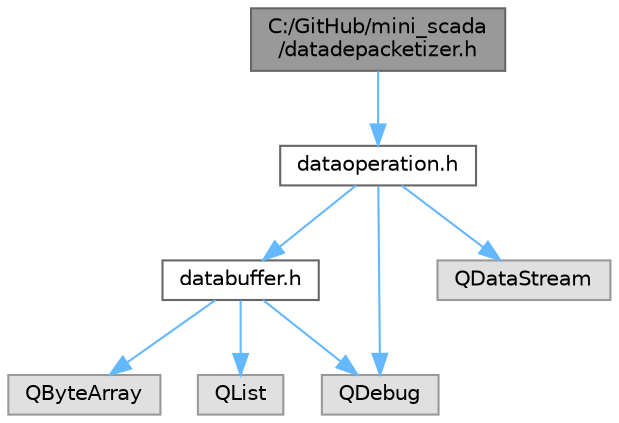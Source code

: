 digraph "C:/GitHub/mini_scada/datadepacketizer.h"
{
 // LATEX_PDF_SIZE
  bgcolor="transparent";
  edge [fontname=Helvetica,fontsize=10,labelfontname=Helvetica,labelfontsize=10];
  node [fontname=Helvetica,fontsize=10,shape=box,height=0.2,width=0.4];
  Node1 [id="Node000001",label="C:/GitHub/mini_scada\l/datadepacketizer.h",height=0.2,width=0.4,color="gray40", fillcolor="grey60", style="filled", fontcolor="black",tooltip=" "];
  Node1 -> Node2 [id="edge8_Node000001_Node000002",color="steelblue1",style="solid",tooltip=" "];
  Node2 [id="Node000002",label="dataoperation.h",height=0.2,width=0.4,color="grey40", fillcolor="white", style="filled",URL="$dataoperation_8h.html",tooltip=" "];
  Node2 -> Node3 [id="edge9_Node000002_Node000003",color="steelblue1",style="solid",tooltip=" "];
  Node3 [id="Node000003",label="databuffer.h",height=0.2,width=0.4,color="grey40", fillcolor="white", style="filled",URL="$databuffer_8h.html",tooltip=" "];
  Node3 -> Node4 [id="edge10_Node000003_Node000004",color="steelblue1",style="solid",tooltip=" "];
  Node4 [id="Node000004",label="QByteArray",height=0.2,width=0.4,color="grey60", fillcolor="#E0E0E0", style="filled",tooltip=" "];
  Node3 -> Node5 [id="edge11_Node000003_Node000005",color="steelblue1",style="solid",tooltip=" "];
  Node5 [id="Node000005",label="QList",height=0.2,width=0.4,color="grey60", fillcolor="#E0E0E0", style="filled",tooltip=" "];
  Node3 -> Node6 [id="edge12_Node000003_Node000006",color="steelblue1",style="solid",tooltip=" "];
  Node6 [id="Node000006",label="QDebug",height=0.2,width=0.4,color="grey60", fillcolor="#E0E0E0", style="filled",tooltip=" "];
  Node2 -> Node7 [id="edge13_Node000002_Node000007",color="steelblue1",style="solid",tooltip=" "];
  Node7 [id="Node000007",label="QDataStream",height=0.2,width=0.4,color="grey60", fillcolor="#E0E0E0", style="filled",tooltip=" "];
  Node2 -> Node6 [id="edge14_Node000002_Node000006",color="steelblue1",style="solid",tooltip=" "];
}

